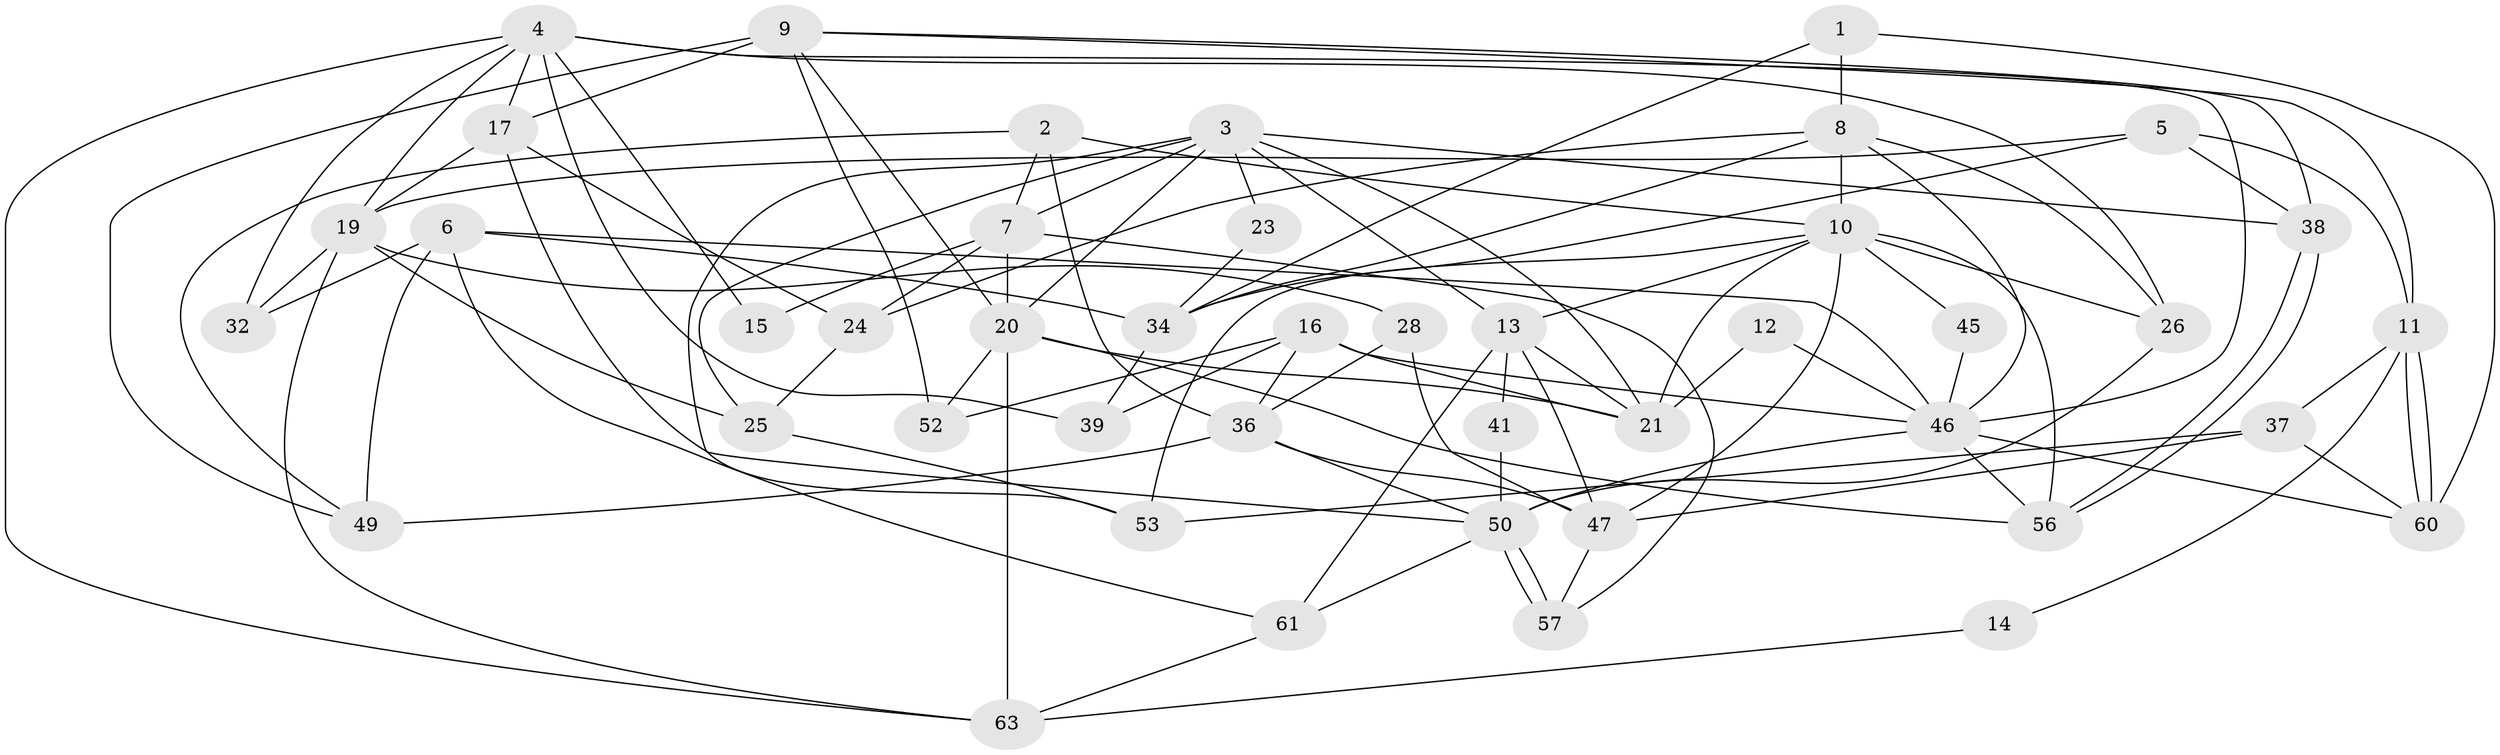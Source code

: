 // original degree distribution, {3: 0.2857142857142857, 5: 0.22857142857142856, 2: 0.11428571428571428, 6: 0.05714285714285714, 4: 0.2714285714285714, 9: 0.014285714285714285, 7: 0.014285714285714285, 8: 0.014285714285714285}
// Generated by graph-tools (version 1.1) at 2025/11/02/27/25 16:11:19]
// undirected, 44 vertices, 106 edges
graph export_dot {
graph [start="1"]
  node [color=gray90,style=filled];
  1 [super="+18"];
  2 [super="+35"];
  3 [super="+48"];
  4 [super="+44"];
  5 [super="+70"];
  6 [super="+66"];
  7 [super="+59"];
  8 [super="+65"];
  9 [super="+22"];
  10 [super="+29"];
  11;
  12;
  13 [super="+58"];
  14;
  15;
  16 [super="+69"];
  17 [super="+30"];
  19 [super="+27"];
  20 [super="+31"];
  21 [super="+40"];
  23;
  24;
  25 [super="+33"];
  26;
  28;
  32;
  34 [super="+43"];
  36 [super="+42"];
  37 [super="+51"];
  38;
  39;
  41;
  45;
  46 [super="+67"];
  47 [super="+55"];
  49;
  50 [super="+54"];
  52;
  53;
  56 [super="+64"];
  57;
  60 [super="+62"];
  61;
  63 [super="+68"];
  1 -- 34;
  1 -- 8;
  1 -- 60;
  2 -- 7;
  2 -- 49;
  2 -- 36;
  2 -- 10;
  3 -- 13;
  3 -- 20;
  3 -- 38;
  3 -- 53;
  3 -- 21;
  3 -- 23;
  3 -- 7;
  3 -- 25;
  4 -- 63;
  4 -- 15;
  4 -- 26;
  4 -- 32;
  4 -- 19;
  4 -- 39;
  4 -- 46;
  4 -- 17;
  5 -- 38;
  5 -- 19;
  5 -- 34;
  5 -- 11;
  6 -- 49;
  6 -- 46 [weight=2];
  6 -- 32;
  6 -- 61;
  6 -- 34;
  7 -- 24;
  7 -- 57;
  7 -- 15;
  7 -- 20;
  8 -- 34;
  8 -- 24;
  8 -- 10;
  8 -- 26;
  8 -- 46;
  9 -- 52;
  9 -- 11;
  9 -- 17;
  9 -- 20;
  9 -- 38;
  9 -- 49;
  10 -- 21;
  10 -- 13;
  10 -- 45;
  10 -- 47;
  10 -- 53;
  10 -- 56 [weight=2];
  10 -- 26;
  11 -- 60;
  11 -- 60;
  11 -- 14;
  11 -- 37;
  12 -- 46;
  12 -- 21;
  13 -- 61;
  13 -- 47;
  13 -- 21;
  13 -- 41;
  14 -- 63;
  16 -- 36;
  16 -- 21;
  16 -- 52;
  16 -- 46;
  16 -- 39;
  17 -- 24;
  17 -- 50;
  17 -- 19;
  19 -- 32;
  19 -- 25 [weight=2];
  19 -- 28;
  19 -- 63;
  20 -- 52;
  20 -- 63;
  20 -- 21;
  20 -- 56;
  23 -- 34;
  24 -- 25;
  25 -- 53;
  26 -- 50;
  28 -- 36;
  28 -- 47;
  34 -- 39;
  36 -- 47 [weight=2];
  36 -- 49 [weight=2];
  36 -- 50;
  37 -- 53;
  37 -- 47;
  37 -- 60;
  38 -- 56;
  38 -- 56;
  41 -- 50;
  45 -- 46;
  46 -- 60;
  46 -- 50;
  46 -- 56;
  47 -- 57;
  50 -- 57;
  50 -- 57;
  50 -- 61;
  61 -- 63;
}
